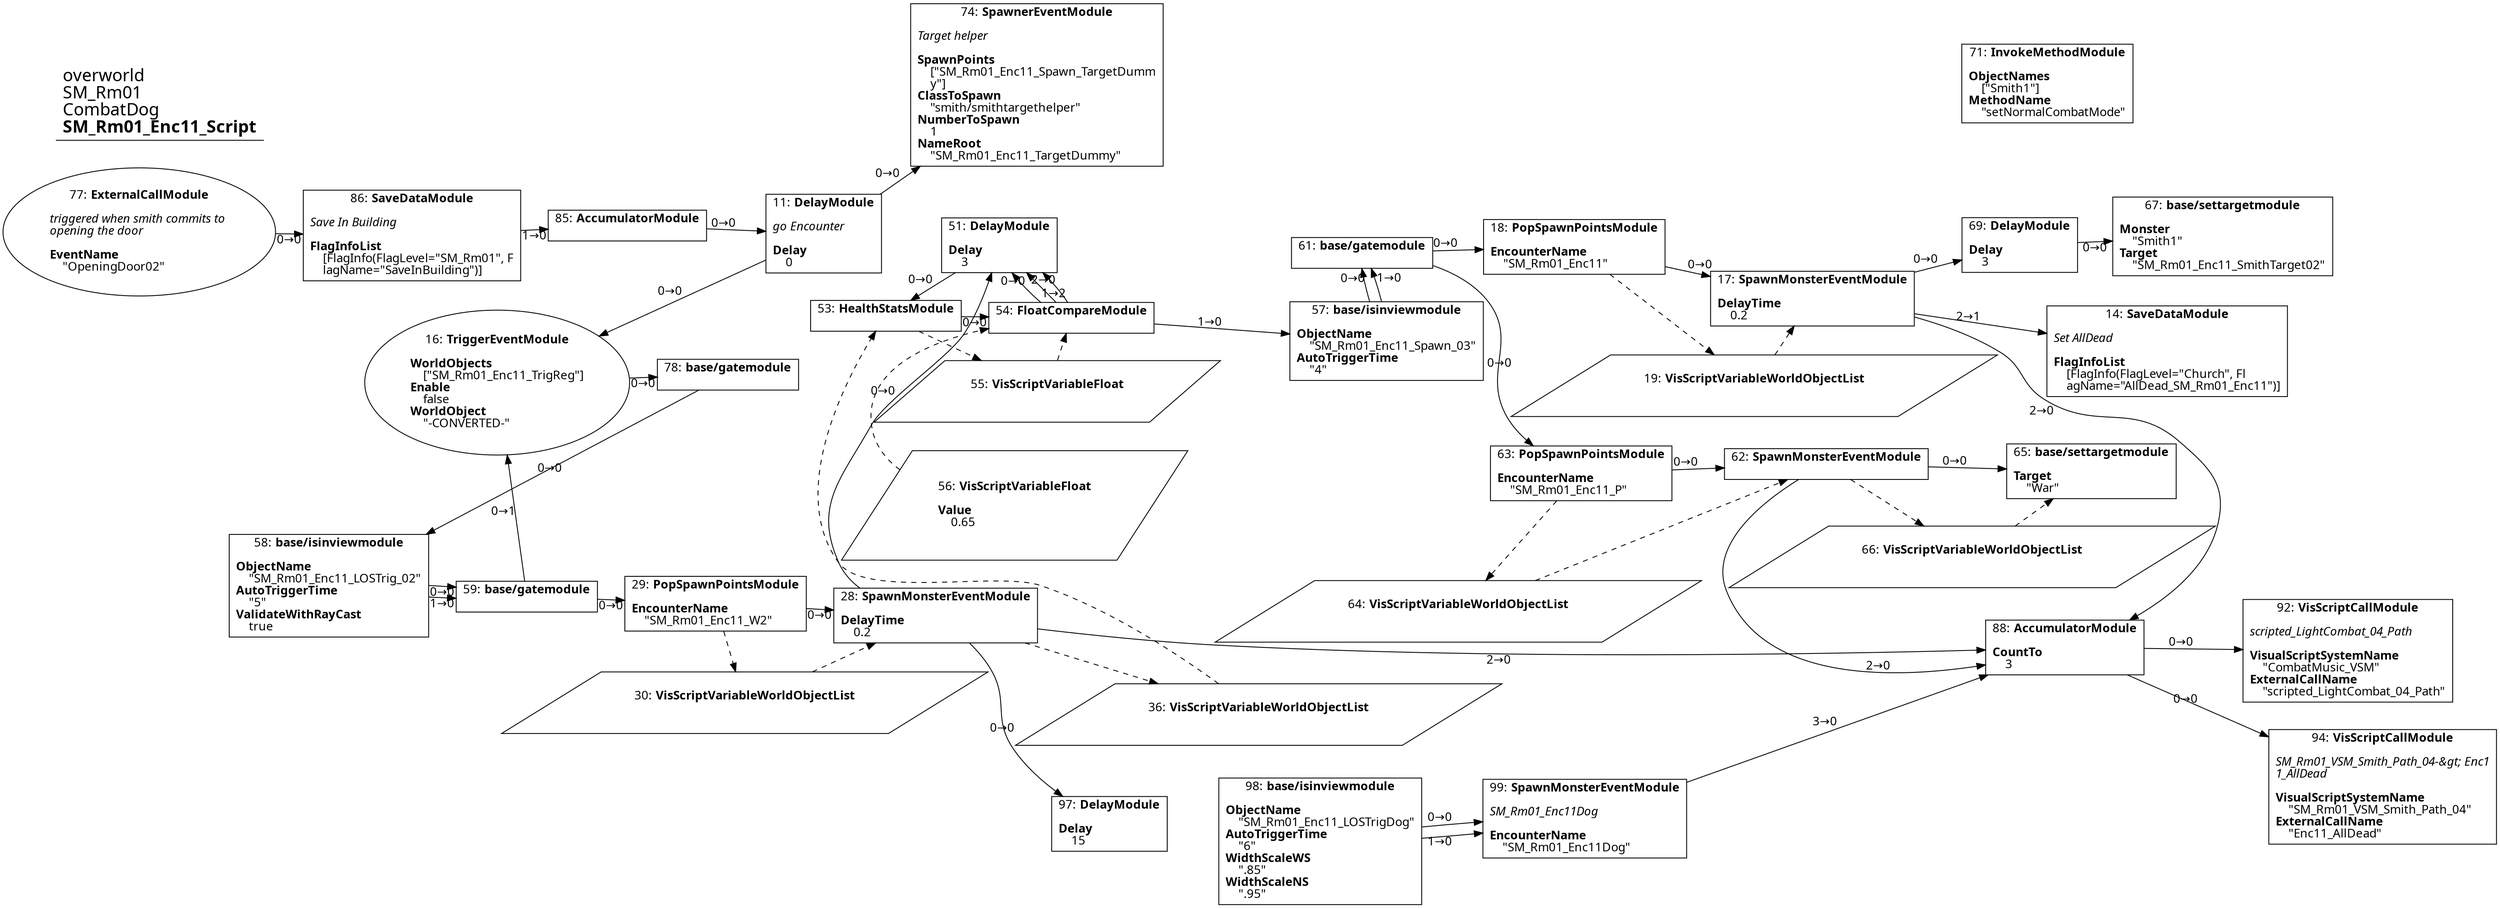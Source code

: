 digraph {
    layout = fdp;
    overlap = prism;
    sep = "+16";
    splines = spline;

    node [ shape = box ];

    graph [ fontname = "Segoe UI" ];
    node [ fontname = "Segoe UI" ];
    edge [ fontname = "Segoe UI" ];

    11 [ label = <11: <b>DelayModule</b><br/><br/><i>go Encounter<br align="left"/></i><br align="left"/><b>Delay</b><br align="left"/>    0<br align="left"/>> ];
    11 [ pos = "-0.38900003,-0.023000002!" ];
    11 -> 16 [ label = "0→0" ];
    11 -> 74 [ label = "0→0" ];

    14 [ label = <14: <b>SaveDataModule</b><br/><br/><i>Set AllDead<br align="left"/></i><br align="left"/><b>FlagInfoList</b><br align="left"/>    [FlagInfo(FlagLevel=&quot;Church&quot;, Fl<br align="left"/>    agName=&quot;AllDead_SM_Rm01_Enc11&quot;)]<br align="left"/>> ];
    14 [ pos = "2.2050002,-0.349!" ];

    16 [ label = <16: <b>TriggerEventModule</b><br/><br/><b>WorldObjects</b><br align="left"/>    [&quot;SM_Rm01_Enc11_TrigReg&quot;]<br align="left"/><b>Enable</b><br align="left"/>    false<br align="left"/><b>WorldObject</b><br align="left"/>    &quot;-CONVERTED-&quot;<br align="left"/>> ];
    16 [ shape = oval ]
    16 [ pos = "-0.126,-0.4!" ];
    16 -> 78 [ label = "0→0" ];

    17 [ label = <17: <b>SpawnMonsterEventModule</b><br/><br/><b>DelayTime</b><br align="left"/>    0.2<br align="left"/>> ];
    17 [ pos = "1.7850001,-0.261!" ];
    17 -> 14 [ label = "2→1" ];
    17 -> 69 [ label = "0→0" ];
    17 -> 88 [ label = "2→0" ];
    19 -> 17 [ style = dashed ];

    18 [ label = <18: <b>PopSpawnPointsModule</b><br/><br/><b>EncounterName</b><br align="left"/>    &quot;SM_Rm01_Enc11&quot;<br align="left"/>> ];
    18 [ pos = "1.498,-0.263!" ];
    18 -> 17 [ label = "0→0" ];
    18 -> 19 [ style = dashed ];

    19 [ label = <19: <b>VisScriptVariableWorldObjectList</b><br/><br/>> ];
    19 [ shape = parallelogram ]
    19 [ pos = "1.5660001,-0.41200003!" ];

    28 [ label = <28: <b>SpawnMonsterEventModule</b><br/><br/><b>DelayTime</b><br align="left"/>    0.2<br align="left"/>> ];
    28 [ pos = "0.514,-0.694!" ];
    28 -> 51 [ label = "0→0" ];
    28 -> 88 [ label = "2→0" ];
    28 -> 97 [ label = "0→0" ];
    30 -> 28 [ style = dashed ];
    28 -> 36 [ style = dashed ];

    29 [ label = <29: <b>PopSpawnPointsModule</b><br/><br/><b>EncounterName</b><br align="left"/>    &quot;SM_Rm01_Enc11_W2&quot;<br align="left"/>> ];
    29 [ pos = "0.25,-0.689!" ];
    29 -> 28 [ label = "0→0" ];
    29 -> 30 [ style = dashed ];

    30 [ label = <30: <b>VisScriptVariableWorldObjectList</b><br/><br/>> ];
    30 [ shape = parallelogram ]
    30 [ pos = "0.303,-0.827!" ];

    36 [ label = <36: <b>VisScriptVariableWorldObjectList</b><br/><br/>> ];
    36 [ shape = parallelogram ]
    36 [ pos = "0.772,-0.86200005!" ];

    51 [ label = <51: <b>DelayModule</b><br/><br/><b>Delay</b><br align="left"/>    3<br align="left"/>> ];
    51 [ pos = "0.707,-0.23200001!" ];
    51 -> 53 [ label = "0→0" ];

    53 [ label = <53: <b>HealthStatsModule</b><br/><br/>> ];
    53 [ pos = "0.546,-0.38900003!" ];
    53 -> 54 [ label = "0→0" ];
    53 -> 55 [ style = dashed ];
    36 -> 53 [ style = dashed ];

    54 [ label = <54: <b>FloatCompareModule</b><br/><br/>> ];
    54 [ pos = "0.841,-0.386!" ];
    54 -> 51 [ label = "0→0" ];
    54 -> 51 [ label = "2→0" ];
    54 -> 51 [ label = "1→2" ];
    54 -> 57 [ label = "1→0" ];
    56 -> 54 [ style = dashed ];
    55 -> 54 [ style = dashed ];

    55 [ label = <55: <b>VisScriptVariableFloat</b><br/><br/>> ];
    55 [ shape = parallelogram ]
    55 [ pos = "0.726,-0.483!" ];

    56 [ label = <56: <b>VisScriptVariableFloat</b><br/><br/><b>Value</b><br align="left"/>    0.65<br align="left"/>> ];
    56 [ shape = parallelogram ]
    56 [ pos = "0.73300004,-0.546!" ];

    57 [ label = <57: <b>base/isinviewmodule</b><br/><br/><b>ObjectName</b><br align="left"/>    &quot;SM_Rm01_Enc11_Spawn_03&quot;<br align="left"/><b>AutoTriggerTime</b><br align="left"/>    &quot;4&quot;<br align="left"/>> ];
    57 [ pos = "1.077,-0.393!" ];
    57 -> 61 [ label = "0→0" ];
    57 -> 61 [ label = "1→0" ];

    58 [ label = <58: <b>base/isinviewmodule</b><br/><br/><b>ObjectName</b><br align="left"/>    &quot;SM_Rm01_Enc11_LOSTrig_02&quot;<br align="left"/><b>AutoTriggerTime</b><br align="left"/>    &quot;5&quot;<br align="left"/><b>ValidateWithRayCast</b><br align="left"/>    true<br align="left"/>> ];
    58 [ pos = "-0.223,-0.71300006!" ];
    58 -> 59 [ label = "0→0" ];
    58 -> 59 [ label = "1→0" ];

    59 [ label = <59: <b>base/gatemodule</b><br/><br/>> ];
    59 [ pos = "0.031000001,-0.71000004!" ];
    59 -> 29 [ label = "0→0" ];
    59 -> 16 [ label = "0→1" ];

    61 [ label = <61: <b>base/gatemodule</b><br/><br/>> ];
    61 [ pos = "1.3180001,-0.26500002!" ];
    61 -> 18 [ label = "0→0" ];
    61 -> 63 [ label = "0→0" ];

    62 [ label = <62: <b>SpawnMonsterEventModule</b><br/><br/>> ];
    62 [ pos = "1.8320001,-0.49600002!" ];
    62 -> 65 [ label = "0→0" ];
    62 -> 88 [ label = "2→0" ];
    64 -> 62 [ style = dashed ];
    62 -> 66 [ style = dashed ];

    63 [ label = <63: <b>PopSpawnPointsModule</b><br/><br/><b>EncounterName</b><br align="left"/>    &quot;SM_Rm01_Enc11_P&quot;<br align="left"/>> ];
    63 [ pos = "1.5450001,-0.497!" ];
    63 -> 62 [ label = "0→0" ];
    63 -> 64 [ style = dashed ];

    64 [ label = <64: <b>VisScriptVariableWorldObjectList</b><br/><br/>> ];
    64 [ shape = parallelogram ]
    64 [ pos = "1.6120001,-0.646!" ];

    65 [ label = <65: <b>base/settargetmodule</b><br/><br/><b>Target</b><br align="left"/>    &quot;War&quot;<br align="left"/>> ];
    65 [ pos = "2.1290002,-0.514!" ];
    66 -> 65 [ style = dashed ];

    66 [ label = <66: <b>VisScriptVariableWorldObjectList</b><br/><br/>> ];
    66 [ shape = parallelogram ]
    66 [ pos = "1.9820001,-0.669!" ];

    67 [ label = <67: <b>base/settargetmodule</b><br/><br/><b>Monster</b><br align="left"/>    &quot;Smith1&quot;<br align="left"/><b>Target</b><br align="left"/>    &quot;SM_Rm01_Enc11_SmithTarget02&quot;<br align="left"/>> ];
    67 [ pos = "2.26,-0.20300001!" ];

    69 [ label = <69: <b>DelayModule</b><br/><br/><b>Delay</b><br align="left"/>    3<br align="left"/>> ];
    69 [ pos = "2.092,-0.20300001!" ];
    69 -> 67 [ label = "0→0" ];

    71 [ label = <71: <b>InvokeMethodModule</b><br/><br/><b>ObjectNames</b><br align="left"/>    [&quot;Smith1&quot;]<br align="left"/><b>MethodName</b><br align="left"/>    &quot;setNormalCombatMode&quot;<br align="left"/>> ];
    71 [ pos = "2.15,0.18200001!" ];

    74 [ label = <74: <b>SpawnerEventModule</b><br/><br/><i>Target helper<br align="left"/></i><br align="left"/><b>SpawnPoints</b><br align="left"/>    [&quot;SM_Rm01_Enc11_Spawn_TargetDumm<br align="left"/>    y&quot;]<br align="left"/><b>ClassToSpawn</b><br align="left"/>    &quot;smith/smithtargethelper&quot;<br align="left"/><b>NumberToSpawn</b><br align="left"/>    1<br align="left"/><b>NameRoot</b><br align="left"/>    &quot;SM_Rm01_Enc11_TargetDummy&quot;<br align="left"/>> ];
    74 [ pos = "0.32000002,0.252!" ];

    77 [ label = <77: <b>ExternalCallModule</b><br/><br/><i>triggered when smith commits to <br align="left"/>opening the door<br align="left"/></i><br align="left"/><b>EventName</b><br align="left"/>    &quot;OpeningDoor02&quot;<br align="left"/>> ];
    77 [ shape = oval ]
    77 [ pos = "-1.11,-0.024!" ];
    77 -> 86 [ label = "0→0" ];

    78 [ label = <78: <b>base/gatemodule</b><br/><br/>> ];
    78 [ pos = "0.11800001,-0.39900002!" ];
    78 -> 58 [ label = "0→0" ];

    85 [ label = <85: <b>AccumulatorModule</b><br/><br/>> ];
    85 [ pos = "-0.615,-0.024!" ];
    85 -> 11 [ label = "0→0" ];

    86 [ label = <86: <b>SaveDataModule</b><br/><br/><i>Save In Building<br align="left"/></i><br align="left"/><b>FlagInfoList</b><br align="left"/>    [FlagInfo(FlagLevel=&quot;SM_Rm01&quot;, F<br align="left"/>    lagName=&quot;SaveInBuilding&quot;)]<br align="left"/>> ];
    86 [ pos = "-0.864,-0.024!" ];
    86 -> 85 [ label = "1→0" ];

    88 [ label = <88: <b>AccumulatorModule</b><br/><br/><b>CountTo</b><br align="left"/>    3<br align="left"/>> ];
    88 [ pos = "2.262,-0.864!" ];
    88 -> 92 [ label = "0→0" ];
    88 -> 94 [ label = "0→0" ];

    92 [ label = <92: <b>VisScriptCallModule</b><br/><br/><i>scripted_LightCombat_04_Path<br align="left"/></i><br align="left"/><b>VisualScriptSystemName</b><br align="left"/>    &quot;CombatMusic_VSM&quot;<br align="left"/><b>ExternalCallName</b><br align="left"/>    &quot;scripted_LightCombat_04_Path&quot;<br align="left"/>> ];
    92 [ pos = "2.49,-0.864!" ];

    94 [ label = <94: <b>VisScriptCallModule</b><br/><br/><i>SM_Rm01_VSM_Smith_Path_04-&amp;gt; Enc1<br align="left"/>1_AllDead<br align="left"/></i><br align="left"/><b>VisualScriptSystemName</b><br align="left"/>    &quot;SM_Rm01_VSM_Smith_Path_04&quot;<br align="left"/><b>ExternalCallName</b><br align="left"/>    &quot;Enc11_AllDead&quot;<br align="left"/>> ];
    94 [ pos = "2.5300002,-0.957!" ];

    97 [ label = <97: <b>DelayModule</b><br/><br/><b>Delay</b><br align="left"/>    15<br align="left"/>> ];
    97 [ pos = "0.69000006,-1.077!" ];

    98 [ label = <98: <b>base/isinviewmodule</b><br/><br/><b>ObjectName</b><br align="left"/>    &quot;SM_Rm01_Enc11_LOSTrigDog&quot;<br align="left"/><b>AutoTriggerTime</b><br align="left"/>    &quot;6&quot;<br align="left"/><b>WidthScaleWS</b><br align="left"/>    &quot;.85&quot;<br align="left"/><b>WidthScaleNS</b><br align="left"/>    &quot;.95&quot;<br align="left"/>> ];
    98 [ pos = "0.86200005,-1.0810001!" ];
    98 -> 99 [ label = "0→0" ];
    98 -> 99 [ label = "1→0" ];

    99 [ label = <99: <b>SpawnMonsterEventModule</b><br/><br/><i>SM_Rm01_Enc11Dog<br align="left"/></i><br align="left"/><b>EncounterName</b><br align="left"/>    &quot;SM_Rm01_Enc11Dog&quot;<br align="left"/>> ];
    99 [ pos = "1.1290001,-1.079!" ];
    99 -> 88 [ label = "3→0" ];

    title [ pos = "-1.1110001,0.25300002!" ];
    title [ shape = underline ];
    title [ label = <<font point-size="20">overworld<br align="left"/>SM_Rm01<br align="left"/>CombatDog<br align="left"/><b>SM_Rm01_Enc11_Script</b><br align="left"/></font>> ];
}
